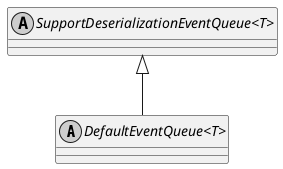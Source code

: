 @startuml(id=default)
skinparam monochrome true
skinparam classAttributeIconSize 0

!startsub default
abstract class "DefaultEventQueue<T>" {

}
abstract class "SupportDeserializationEventQueue<T>"
"SupportDeserializationEventQueue<T>" <|-- "DefaultEventQueue<T>"
!endsub
@enduml

